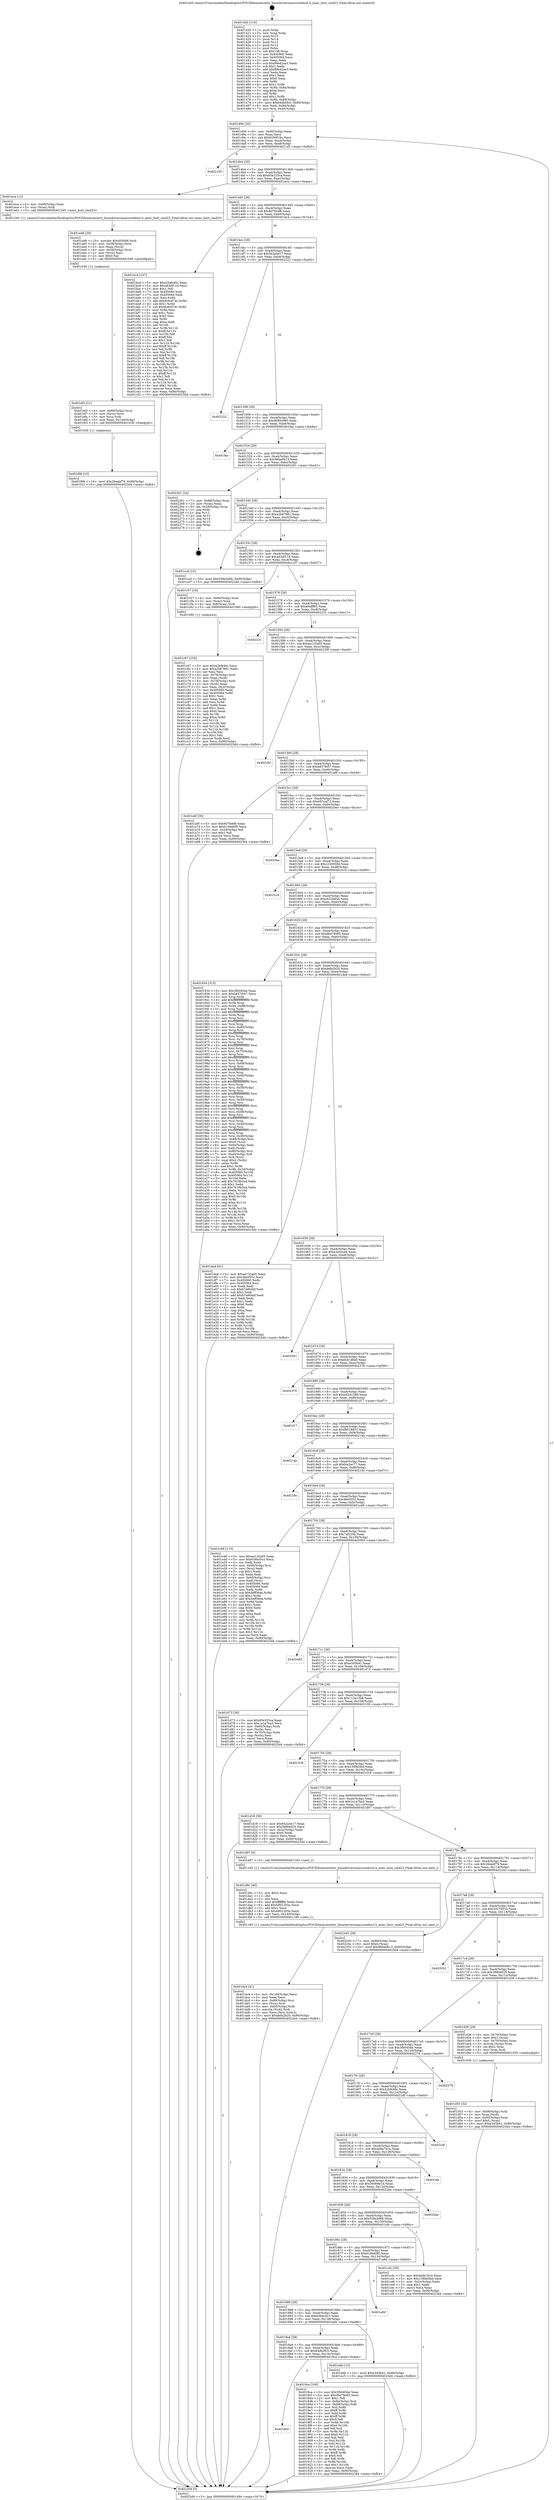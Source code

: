 digraph "0x401420" {
  label = "0x401420 (/mnt/c/Users/mathe/Desktop/tcc/POCII/binaries/extr_linuxdriversmmccorehost.h_mmc_host_cmd23_Final-ollvm.out::main(0))"
  labelloc = "t"
  node[shape=record]

  Entry [label="",width=0.3,height=0.3,shape=circle,fillcolor=black,style=filled]
  "0x401494" [label="{
     0x401494 [32]\l
     | [instrs]\l
     &nbsp;&nbsp;0x401494 \<+6\>: mov -0x90(%rbp),%eax\l
     &nbsp;&nbsp;0x40149a \<+2\>: mov %eax,%ecx\l
     &nbsp;&nbsp;0x40149c \<+6\>: sub $0x8209f19a,%ecx\l
     &nbsp;&nbsp;0x4014a2 \<+6\>: mov %eax,-0xa4(%rbp)\l
     &nbsp;&nbsp;0x4014a8 \<+6\>: mov %ecx,-0xa8(%rbp)\l
     &nbsp;&nbsp;0x4014ae \<+6\>: je 00000000004021d5 \<main+0xdb5\>\l
  }"]
  "0x4021d5" [label="{
     0x4021d5\l
  }", style=dashed]
  "0x4014b4" [label="{
     0x4014b4 [28]\l
     | [instrs]\l
     &nbsp;&nbsp;0x4014b4 \<+5\>: jmp 00000000004014b9 \<main+0x99\>\l
     &nbsp;&nbsp;0x4014b9 \<+6\>: mov -0xa4(%rbp),%eax\l
     &nbsp;&nbsp;0x4014bf \<+5\>: sub $0x85e325ca,%eax\l
     &nbsp;&nbsp;0x4014c4 \<+6\>: mov %eax,-0xac(%rbp)\l
     &nbsp;&nbsp;0x4014ca \<+6\>: je 0000000000401eca \<main+0xaaa\>\l
  }"]
  Exit [label="",width=0.3,height=0.3,shape=circle,fillcolor=black,style=filled,peripheries=2]
  "0x401eca" [label="{
     0x401eca [12]\l
     | [instrs]\l
     &nbsp;&nbsp;0x401eca \<+4\>: mov -0x68(%rbp),%rax\l
     &nbsp;&nbsp;0x401ece \<+3\>: mov (%rax),%rdi\l
     &nbsp;&nbsp;0x401ed1 \<+5\>: call 0000000000401240 \<mmc_host_cmd23\>\l
     | [calls]\l
     &nbsp;&nbsp;0x401240 \{1\} (/mnt/c/Users/mathe/Desktop/tcc/POCII/binaries/extr_linuxdriversmmccorehost.h_mmc_host_cmd23_Final-ollvm.out::mmc_host_cmd23)\l
  }"]
  "0x4014d0" [label="{
     0x4014d0 [28]\l
     | [instrs]\l
     &nbsp;&nbsp;0x4014d0 \<+5\>: jmp 00000000004014d5 \<main+0xb5\>\l
     &nbsp;&nbsp;0x4014d5 \<+6\>: mov -0xa4(%rbp),%eax\l
     &nbsp;&nbsp;0x4014db \<+5\>: sub $0x8d7fe4f8,%eax\l
     &nbsp;&nbsp;0x4014e0 \<+6\>: mov %eax,-0xb0(%rbp)\l
     &nbsp;&nbsp;0x4014e6 \<+6\>: je 0000000000401bc4 \<main+0x7a4\>\l
  }"]
  "0x401f08" [label="{
     0x401f08 [15]\l
     | [instrs]\l
     &nbsp;&nbsp;0x401f08 \<+10\>: movl $0x26eabf79,-0x90(%rbp)\l
     &nbsp;&nbsp;0x401f12 \<+5\>: jmp 00000000004023d4 \<main+0xfb4\>\l
  }"]
  "0x401bc4" [label="{
     0x401bc4 [147]\l
     | [instrs]\l
     &nbsp;&nbsp;0x401bc4 \<+5\>: mov $0x42bfe46c,%eax\l
     &nbsp;&nbsp;0x401bc9 \<+5\>: mov $0xa63df118,%ecx\l
     &nbsp;&nbsp;0x401bce \<+2\>: mov $0x1,%dl\l
     &nbsp;&nbsp;0x401bd0 \<+7\>: mov 0x405060,%esi\l
     &nbsp;&nbsp;0x401bd7 \<+7\>: mov 0x405064,%edi\l
     &nbsp;&nbsp;0x401bde \<+3\>: mov %esi,%r8d\l
     &nbsp;&nbsp;0x401be1 \<+7\>: add $0x9c6c674c,%r8d\l
     &nbsp;&nbsp;0x401be8 \<+4\>: sub $0x1,%r8d\l
     &nbsp;&nbsp;0x401bec \<+7\>: sub $0x9c6c674c,%r8d\l
     &nbsp;&nbsp;0x401bf3 \<+4\>: imul %r8d,%esi\l
     &nbsp;&nbsp;0x401bf7 \<+3\>: and $0x1,%esi\l
     &nbsp;&nbsp;0x401bfa \<+3\>: cmp $0x0,%esi\l
     &nbsp;&nbsp;0x401bfd \<+4\>: sete %r9b\l
     &nbsp;&nbsp;0x401c01 \<+3\>: cmp $0xa,%edi\l
     &nbsp;&nbsp;0x401c04 \<+4\>: setl %r10b\l
     &nbsp;&nbsp;0x401c08 \<+3\>: mov %r9b,%r11b\l
     &nbsp;&nbsp;0x401c0b \<+4\>: xor $0xff,%r11b\l
     &nbsp;&nbsp;0x401c0f \<+3\>: mov %r10b,%bl\l
     &nbsp;&nbsp;0x401c12 \<+3\>: xor $0xff,%bl\l
     &nbsp;&nbsp;0x401c15 \<+3\>: xor $0x1,%dl\l
     &nbsp;&nbsp;0x401c18 \<+3\>: mov %r11b,%r14b\l
     &nbsp;&nbsp;0x401c1b \<+4\>: and $0xff,%r14b\l
     &nbsp;&nbsp;0x401c1f \<+3\>: and %dl,%r9b\l
     &nbsp;&nbsp;0x401c22 \<+3\>: mov %bl,%r15b\l
     &nbsp;&nbsp;0x401c25 \<+4\>: and $0xff,%r15b\l
     &nbsp;&nbsp;0x401c29 \<+3\>: and %dl,%r10b\l
     &nbsp;&nbsp;0x401c2c \<+3\>: or %r9b,%r14b\l
     &nbsp;&nbsp;0x401c2f \<+3\>: or %r10b,%r15b\l
     &nbsp;&nbsp;0x401c32 \<+3\>: xor %r15b,%r14b\l
     &nbsp;&nbsp;0x401c35 \<+3\>: or %bl,%r11b\l
     &nbsp;&nbsp;0x401c38 \<+4\>: xor $0xff,%r11b\l
     &nbsp;&nbsp;0x401c3c \<+3\>: or $0x1,%dl\l
     &nbsp;&nbsp;0x401c3f \<+3\>: and %dl,%r11b\l
     &nbsp;&nbsp;0x401c42 \<+3\>: or %r11b,%r14b\l
     &nbsp;&nbsp;0x401c45 \<+4\>: test $0x1,%r14b\l
     &nbsp;&nbsp;0x401c49 \<+3\>: cmovne %ecx,%eax\l
     &nbsp;&nbsp;0x401c4c \<+6\>: mov %eax,-0x90(%rbp)\l
     &nbsp;&nbsp;0x401c52 \<+5\>: jmp 00000000004023d4 \<main+0xfb4\>\l
  }"]
  "0x4014ec" [label="{
     0x4014ec [28]\l
     | [instrs]\l
     &nbsp;&nbsp;0x4014ec \<+5\>: jmp 00000000004014f1 \<main+0xd1\>\l
     &nbsp;&nbsp;0x4014f1 \<+6\>: mov -0xa4(%rbp),%eax\l
     &nbsp;&nbsp;0x4014f7 \<+5\>: sub $0x942a5e17,%eax\l
     &nbsp;&nbsp;0x4014fc \<+6\>: mov %eax,-0xb4(%rbp)\l
     &nbsp;&nbsp;0x401502 \<+6\>: je 0000000000402222 \<main+0xe02\>\l
  }"]
  "0x401ef3" [label="{
     0x401ef3 [21]\l
     | [instrs]\l
     &nbsp;&nbsp;0x401ef3 \<+4\>: mov -0x68(%rbp),%rcx\l
     &nbsp;&nbsp;0x401ef7 \<+3\>: mov (%rcx),%rcx\l
     &nbsp;&nbsp;0x401efa \<+3\>: mov %rcx,%rdi\l
     &nbsp;&nbsp;0x401efd \<+6\>: mov %eax,-0x144(%rbp)\l
     &nbsp;&nbsp;0x401f03 \<+5\>: call 0000000000401030 \<free@plt\>\l
     | [calls]\l
     &nbsp;&nbsp;0x401030 \{1\} (unknown)\l
  }"]
  "0x402222" [label="{
     0x402222\l
  }", style=dashed]
  "0x401508" [label="{
     0x401508 [28]\l
     | [instrs]\l
     &nbsp;&nbsp;0x401508 \<+5\>: jmp 000000000040150d \<main+0xed\>\l
     &nbsp;&nbsp;0x40150d \<+6\>: mov -0xa4(%rbp),%eax\l
     &nbsp;&nbsp;0x401513 \<+5\>: sub $0x9685c680,%eax\l
     &nbsp;&nbsp;0x401518 \<+6\>: mov %eax,-0xb8(%rbp)\l
     &nbsp;&nbsp;0x40151e \<+6\>: je 0000000000401faa \<main+0xb8a\>\l
  }"]
  "0x401ed6" [label="{
     0x401ed6 [29]\l
     | [instrs]\l
     &nbsp;&nbsp;0x401ed6 \<+10\>: movabs $0x4030d6,%rdi\l
     &nbsp;&nbsp;0x401ee0 \<+4\>: mov -0x58(%rbp),%rcx\l
     &nbsp;&nbsp;0x401ee4 \<+2\>: mov %eax,(%rcx)\l
     &nbsp;&nbsp;0x401ee6 \<+4\>: mov -0x58(%rbp),%rcx\l
     &nbsp;&nbsp;0x401eea \<+2\>: mov (%rcx),%esi\l
     &nbsp;&nbsp;0x401eec \<+2\>: mov $0x0,%al\l
     &nbsp;&nbsp;0x401eee \<+5\>: call 0000000000401040 \<printf@plt\>\l
     | [calls]\l
     &nbsp;&nbsp;0x401040 \{1\} (unknown)\l
  }"]
  "0x401faa" [label="{
     0x401faa\l
  }", style=dashed]
  "0x401524" [label="{
     0x401524 [28]\l
     | [instrs]\l
     &nbsp;&nbsp;0x401524 \<+5\>: jmp 0000000000401529 \<main+0x109\>\l
     &nbsp;&nbsp;0x401529 \<+6\>: mov -0xa4(%rbp),%eax\l
     &nbsp;&nbsp;0x40152f \<+5\>: sub $0x96ba0b13,%eax\l
     &nbsp;&nbsp;0x401534 \<+6\>: mov %eax,-0xbc(%rbp)\l
     &nbsp;&nbsp;0x40153a \<+6\>: je 0000000000402261 \<main+0xe41\>\l
  }"]
  "0x401dc4" [label="{
     0x401dc4 [41]\l
     | [instrs]\l
     &nbsp;&nbsp;0x401dc4 \<+6\>: mov -0x140(%rbp),%ecx\l
     &nbsp;&nbsp;0x401dca \<+3\>: imul %eax,%ecx\l
     &nbsp;&nbsp;0x401dcd \<+4\>: mov -0x68(%rbp),%rsi\l
     &nbsp;&nbsp;0x401dd1 \<+3\>: mov (%rsi),%rsi\l
     &nbsp;&nbsp;0x401dd4 \<+4\>: mov -0x60(%rbp),%rdi\l
     &nbsp;&nbsp;0x401dd8 \<+3\>: movslq (%rdi),%rdi\l
     &nbsp;&nbsp;0x401ddb \<+3\>: mov %ecx,(%rsi,%rdi,4)\l
     &nbsp;&nbsp;0x401dde \<+10\>: movl $0xdefa2b20,-0x90(%rbp)\l
     &nbsp;&nbsp;0x401de8 \<+5\>: jmp 00000000004023d4 \<main+0xfb4\>\l
  }"]
  "0x402261" [label="{
     0x402261 [24]\l
     | [instrs]\l
     &nbsp;&nbsp;0x402261 \<+7\>: mov -0x88(%rbp),%rax\l
     &nbsp;&nbsp;0x402268 \<+2\>: mov (%rax),%eax\l
     &nbsp;&nbsp;0x40226a \<+4\>: lea -0x28(%rbp),%rsp\l
     &nbsp;&nbsp;0x40226e \<+1\>: pop %rbx\l
     &nbsp;&nbsp;0x40226f \<+2\>: pop %r12\l
     &nbsp;&nbsp;0x402271 \<+2\>: pop %r13\l
     &nbsp;&nbsp;0x402273 \<+2\>: pop %r14\l
     &nbsp;&nbsp;0x402275 \<+2\>: pop %r15\l
     &nbsp;&nbsp;0x402277 \<+1\>: pop %rbp\l
     &nbsp;&nbsp;0x402278 \<+1\>: ret\l
  }"]
  "0x401540" [label="{
     0x401540 [28]\l
     | [instrs]\l
     &nbsp;&nbsp;0x401540 \<+5\>: jmp 0000000000401545 \<main+0x125\>\l
     &nbsp;&nbsp;0x401545 \<+6\>: mov -0xa4(%rbp),%eax\l
     &nbsp;&nbsp;0x40154b \<+5\>: sub $0xa2b67661,%eax\l
     &nbsp;&nbsp;0x401550 \<+6\>: mov %eax,-0xc0(%rbp)\l
     &nbsp;&nbsp;0x401556 \<+6\>: je 0000000000401ccd \<main+0x8ad\>\l
  }"]
  "0x401d9c" [label="{
     0x401d9c [40]\l
     | [instrs]\l
     &nbsp;&nbsp;0x401d9c \<+5\>: mov $0x2,%ecx\l
     &nbsp;&nbsp;0x401da1 \<+1\>: cltd\l
     &nbsp;&nbsp;0x401da2 \<+2\>: idiv %ecx\l
     &nbsp;&nbsp;0x401da4 \<+6\>: imul $0xfffffffe,%edx,%ecx\l
     &nbsp;&nbsp;0x401daa \<+6\>: add $0xb901203a,%ecx\l
     &nbsp;&nbsp;0x401db0 \<+3\>: add $0x1,%ecx\l
     &nbsp;&nbsp;0x401db3 \<+6\>: sub $0xb901203a,%ecx\l
     &nbsp;&nbsp;0x401db9 \<+6\>: mov %ecx,-0x140(%rbp)\l
     &nbsp;&nbsp;0x401dbf \<+5\>: call 0000000000401160 \<next_i\>\l
     | [calls]\l
     &nbsp;&nbsp;0x401160 \{1\} (/mnt/c/Users/mathe/Desktop/tcc/POCII/binaries/extr_linuxdriversmmccorehost.h_mmc_host_cmd23_Final-ollvm.out::next_i)\l
  }"]
  "0x401ccd" [label="{
     0x401ccd [15]\l
     | [instrs]\l
     &nbsp;&nbsp;0x401ccd \<+10\>: movl $0x559a3d6b,-0x90(%rbp)\l
     &nbsp;&nbsp;0x401cd7 \<+5\>: jmp 00000000004023d4 \<main+0xfb4\>\l
  }"]
  "0x40155c" [label="{
     0x40155c [28]\l
     | [instrs]\l
     &nbsp;&nbsp;0x40155c \<+5\>: jmp 0000000000401561 \<main+0x141\>\l
     &nbsp;&nbsp;0x401561 \<+6\>: mov -0xa4(%rbp),%eax\l
     &nbsp;&nbsp;0x401567 \<+5\>: sub $0xa63df118,%eax\l
     &nbsp;&nbsp;0x40156c \<+6\>: mov %eax,-0xc4(%rbp)\l
     &nbsp;&nbsp;0x401572 \<+6\>: je 0000000000401c57 \<main+0x837\>\l
  }"]
  "0x401d53" [label="{
     0x401d53 [32]\l
     | [instrs]\l
     &nbsp;&nbsp;0x401d53 \<+4\>: mov -0x68(%rbp),%rdi\l
     &nbsp;&nbsp;0x401d57 \<+3\>: mov %rax,(%rdi)\l
     &nbsp;&nbsp;0x401d5a \<+4\>: mov -0x60(%rbp),%rax\l
     &nbsp;&nbsp;0x401d5e \<+6\>: movl $0x0,(%rax)\l
     &nbsp;&nbsp;0x401d64 \<+10\>: movl $0xe345b41,-0x90(%rbp)\l
     &nbsp;&nbsp;0x401d6e \<+5\>: jmp 00000000004023d4 \<main+0xfb4\>\l
  }"]
  "0x401c57" [label="{
     0x401c57 [16]\l
     | [instrs]\l
     &nbsp;&nbsp;0x401c57 \<+4\>: mov -0x80(%rbp),%rax\l
     &nbsp;&nbsp;0x401c5b \<+3\>: mov (%rax),%rax\l
     &nbsp;&nbsp;0x401c5e \<+4\>: mov 0x8(%rax),%rdi\l
     &nbsp;&nbsp;0x401c62 \<+5\>: call 0000000000401060 \<atoi@plt\>\l
     | [calls]\l
     &nbsp;&nbsp;0x401060 \{1\} (unknown)\l
  }"]
  "0x401578" [label="{
     0x401578 [28]\l
     | [instrs]\l
     &nbsp;&nbsp;0x401578 \<+5\>: jmp 000000000040157d \<main+0x15d\>\l
     &nbsp;&nbsp;0x40157d \<+6\>: mov -0xa4(%rbp),%eax\l
     &nbsp;&nbsp;0x401583 \<+5\>: sub $0xa9aff8f3,%eax\l
     &nbsp;&nbsp;0x401588 \<+6\>: mov %eax,-0xc8(%rbp)\l
     &nbsp;&nbsp;0x40158e \<+6\>: je 0000000000402231 \<main+0xe11\>\l
  }"]
  "0x401c67" [label="{
     0x401c67 [102]\l
     | [instrs]\l
     &nbsp;&nbsp;0x401c67 \<+5\>: mov $0x42bfe46c,%ecx\l
     &nbsp;&nbsp;0x401c6c \<+5\>: mov $0xa2b67661,%edx\l
     &nbsp;&nbsp;0x401c71 \<+2\>: xor %esi,%esi\l
     &nbsp;&nbsp;0x401c73 \<+4\>: mov -0x78(%rbp),%rdi\l
     &nbsp;&nbsp;0x401c77 \<+2\>: mov %eax,(%rdi)\l
     &nbsp;&nbsp;0x401c79 \<+4\>: mov -0x78(%rbp),%rdi\l
     &nbsp;&nbsp;0x401c7d \<+2\>: mov (%rdi),%eax\l
     &nbsp;&nbsp;0x401c7f \<+3\>: mov %eax,-0x2c(%rbp)\l
     &nbsp;&nbsp;0x401c82 \<+7\>: mov 0x405060,%eax\l
     &nbsp;&nbsp;0x401c89 \<+8\>: mov 0x405064,%r8d\l
     &nbsp;&nbsp;0x401c91 \<+3\>: sub $0x1,%esi\l
     &nbsp;&nbsp;0x401c94 \<+3\>: mov %eax,%r9d\l
     &nbsp;&nbsp;0x401c97 \<+3\>: add %esi,%r9d\l
     &nbsp;&nbsp;0x401c9a \<+4\>: imul %r9d,%eax\l
     &nbsp;&nbsp;0x401c9e \<+3\>: and $0x1,%eax\l
     &nbsp;&nbsp;0x401ca1 \<+3\>: cmp $0x0,%eax\l
     &nbsp;&nbsp;0x401ca4 \<+4\>: sete %r10b\l
     &nbsp;&nbsp;0x401ca8 \<+4\>: cmp $0xa,%r8d\l
     &nbsp;&nbsp;0x401cac \<+4\>: setl %r11b\l
     &nbsp;&nbsp;0x401cb0 \<+3\>: mov %r10b,%bl\l
     &nbsp;&nbsp;0x401cb3 \<+3\>: and %r11b,%bl\l
     &nbsp;&nbsp;0x401cb6 \<+3\>: xor %r11b,%r10b\l
     &nbsp;&nbsp;0x401cb9 \<+3\>: or %r10b,%bl\l
     &nbsp;&nbsp;0x401cbc \<+3\>: test $0x1,%bl\l
     &nbsp;&nbsp;0x401cbf \<+3\>: cmovne %edx,%ecx\l
     &nbsp;&nbsp;0x401cc2 \<+6\>: mov %ecx,-0x90(%rbp)\l
     &nbsp;&nbsp;0x401cc8 \<+5\>: jmp 00000000004023d4 \<main+0xfb4\>\l
  }"]
  "0x402231" [label="{
     0x402231\l
  }", style=dashed]
  "0x401594" [label="{
     0x401594 [28]\l
     | [instrs]\l
     &nbsp;&nbsp;0x401594 \<+5\>: jmp 0000000000401599 \<main+0x179\>\l
     &nbsp;&nbsp;0x401599 \<+6\>: mov -0xa4(%rbp),%eax\l
     &nbsp;&nbsp;0x40159f \<+5\>: sub $0xae132a05,%eax\l
     &nbsp;&nbsp;0x4015a4 \<+6\>: mov %eax,-0xcc(%rbp)\l
     &nbsp;&nbsp;0x4015aa \<+6\>: je 000000000040230f \<main+0xeef\>\l
  }"]
  "0x401420" [label="{
     0x401420 [116]\l
     | [instrs]\l
     &nbsp;&nbsp;0x401420 \<+1\>: push %rbp\l
     &nbsp;&nbsp;0x401421 \<+3\>: mov %rsp,%rbp\l
     &nbsp;&nbsp;0x401424 \<+2\>: push %r15\l
     &nbsp;&nbsp;0x401426 \<+2\>: push %r14\l
     &nbsp;&nbsp;0x401428 \<+2\>: push %r13\l
     &nbsp;&nbsp;0x40142a \<+2\>: push %r12\l
     &nbsp;&nbsp;0x40142c \<+1\>: push %rbx\l
     &nbsp;&nbsp;0x40142d \<+7\>: sub $0x138,%rsp\l
     &nbsp;&nbsp;0x401434 \<+7\>: mov 0x405060,%eax\l
     &nbsp;&nbsp;0x40143b \<+7\>: mov 0x405064,%ecx\l
     &nbsp;&nbsp;0x401442 \<+2\>: mov %eax,%edx\l
     &nbsp;&nbsp;0x401444 \<+6\>: sub $0x89e42ae3,%edx\l
     &nbsp;&nbsp;0x40144a \<+3\>: sub $0x1,%edx\l
     &nbsp;&nbsp;0x40144d \<+6\>: add $0x89e42ae3,%edx\l
     &nbsp;&nbsp;0x401453 \<+3\>: imul %edx,%eax\l
     &nbsp;&nbsp;0x401456 \<+3\>: and $0x1,%eax\l
     &nbsp;&nbsp;0x401459 \<+3\>: cmp $0x0,%eax\l
     &nbsp;&nbsp;0x40145c \<+4\>: sete %r8b\l
     &nbsp;&nbsp;0x401460 \<+4\>: and $0x1,%r8b\l
     &nbsp;&nbsp;0x401464 \<+7\>: mov %r8b,-0x8a(%rbp)\l
     &nbsp;&nbsp;0x40146b \<+3\>: cmp $0xa,%ecx\l
     &nbsp;&nbsp;0x40146e \<+4\>: setl %r8b\l
     &nbsp;&nbsp;0x401472 \<+4\>: and $0x1,%r8b\l
     &nbsp;&nbsp;0x401476 \<+7\>: mov %r8b,-0x89(%rbp)\l
     &nbsp;&nbsp;0x40147d \<+10\>: movl $0x64db0fc5,-0x90(%rbp)\l
     &nbsp;&nbsp;0x401487 \<+6\>: mov %edi,-0x94(%rbp)\l
     &nbsp;&nbsp;0x40148d \<+7\>: mov %rsi,-0xa0(%rbp)\l
  }"]
  "0x40230f" [label="{
     0x40230f\l
  }", style=dashed]
  "0x4015b0" [label="{
     0x4015b0 [28]\l
     | [instrs]\l
     &nbsp;&nbsp;0x4015b0 \<+5\>: jmp 00000000004015b5 \<main+0x195\>\l
     &nbsp;&nbsp;0x4015b5 \<+6\>: mov -0xa4(%rbp),%eax\l
     &nbsp;&nbsp;0x4015bb \<+5\>: sub $0xb837fd57,%eax\l
     &nbsp;&nbsp;0x4015c0 \<+6\>: mov %eax,-0xd0(%rbp)\l
     &nbsp;&nbsp;0x4015c6 \<+6\>: je 0000000000401a6f \<main+0x64f\>\l
  }"]
  "0x4023d4" [label="{
     0x4023d4 [5]\l
     | [instrs]\l
     &nbsp;&nbsp;0x4023d4 \<+5\>: jmp 0000000000401494 \<main+0x74\>\l
  }"]
  "0x401a6f" [label="{
     0x401a6f [30]\l
     | [instrs]\l
     &nbsp;&nbsp;0x401a6f \<+5\>: mov $0x8d7fe4f8,%eax\l
     &nbsp;&nbsp;0x401a74 \<+5\>: mov $0x619dd0f0,%ecx\l
     &nbsp;&nbsp;0x401a79 \<+3\>: mov -0x2d(%rbp),%dl\l
     &nbsp;&nbsp;0x401a7c \<+3\>: test $0x1,%dl\l
     &nbsp;&nbsp;0x401a7f \<+3\>: cmovne %ecx,%eax\l
     &nbsp;&nbsp;0x401a82 \<+6\>: mov %eax,-0x90(%rbp)\l
     &nbsp;&nbsp;0x401a88 \<+5\>: jmp 00000000004023d4 \<main+0xfb4\>\l
  }"]
  "0x4015cc" [label="{
     0x4015cc [28]\l
     | [instrs]\l
     &nbsp;&nbsp;0x4015cc \<+5\>: jmp 00000000004015d1 \<main+0x1b1\>\l
     &nbsp;&nbsp;0x4015d1 \<+6\>: mov -0xa4(%rbp),%eax\l
     &nbsp;&nbsp;0x4015d7 \<+5\>: sub $0xb97caf72,%eax\l
     &nbsp;&nbsp;0x4015dc \<+6\>: mov %eax,-0xd4(%rbp)\l
     &nbsp;&nbsp;0x4015e2 \<+6\>: je 00000000004020ee \<main+0xcce\>\l
  }"]
  "0x4018c0" [label="{
     0x4018c0\l
  }", style=dashed]
  "0x4020ee" [label="{
     0x4020ee\l
  }", style=dashed]
  "0x4015e8" [label="{
     0x4015e8 [28]\l
     | [instrs]\l
     &nbsp;&nbsp;0x4015e8 \<+5\>: jmp 00000000004015ed \<main+0x1cd\>\l
     &nbsp;&nbsp;0x4015ed \<+6\>: mov -0xa4(%rbp),%eax\l
     &nbsp;&nbsp;0x4015f3 \<+5\>: sub $0xc230059d,%eax\l
     &nbsp;&nbsp;0x4015f8 \<+6\>: mov %eax,-0xd8(%rbp)\l
     &nbsp;&nbsp;0x4015fe \<+6\>: je 0000000000401b16 \<main+0x6f6\>\l
  }"]
  "0x4018ca" [label="{
     0x4018ca [106]\l
     | [instrs]\l
     &nbsp;&nbsp;0x4018ca \<+5\>: mov $0x3fb045de,%eax\l
     &nbsp;&nbsp;0x4018cf \<+5\>: mov $0xdbd78e85,%ecx\l
     &nbsp;&nbsp;0x4018d4 \<+2\>: mov $0x1,%dl\l
     &nbsp;&nbsp;0x4018d6 \<+7\>: mov -0x8a(%rbp),%sil\l
     &nbsp;&nbsp;0x4018dd \<+7\>: mov -0x89(%rbp),%dil\l
     &nbsp;&nbsp;0x4018e4 \<+3\>: mov %sil,%r8b\l
     &nbsp;&nbsp;0x4018e7 \<+4\>: xor $0xff,%r8b\l
     &nbsp;&nbsp;0x4018eb \<+3\>: mov %dil,%r9b\l
     &nbsp;&nbsp;0x4018ee \<+4\>: xor $0xff,%r9b\l
     &nbsp;&nbsp;0x4018f2 \<+3\>: xor $0x0,%dl\l
     &nbsp;&nbsp;0x4018f5 \<+3\>: mov %r8b,%r10b\l
     &nbsp;&nbsp;0x4018f8 \<+4\>: and $0x0,%r10b\l
     &nbsp;&nbsp;0x4018fc \<+3\>: and %dl,%sil\l
     &nbsp;&nbsp;0x4018ff \<+3\>: mov %r9b,%r11b\l
     &nbsp;&nbsp;0x401902 \<+4\>: and $0x0,%r11b\l
     &nbsp;&nbsp;0x401906 \<+3\>: and %dl,%dil\l
     &nbsp;&nbsp;0x401909 \<+3\>: or %sil,%r10b\l
     &nbsp;&nbsp;0x40190c \<+3\>: or %dil,%r11b\l
     &nbsp;&nbsp;0x40190f \<+3\>: xor %r11b,%r10b\l
     &nbsp;&nbsp;0x401912 \<+3\>: or %r9b,%r8b\l
     &nbsp;&nbsp;0x401915 \<+4\>: xor $0xff,%r8b\l
     &nbsp;&nbsp;0x401919 \<+3\>: or $0x0,%dl\l
     &nbsp;&nbsp;0x40191c \<+3\>: and %dl,%r8b\l
     &nbsp;&nbsp;0x40191f \<+3\>: or %r8b,%r10b\l
     &nbsp;&nbsp;0x401922 \<+4\>: test $0x1,%r10b\l
     &nbsp;&nbsp;0x401926 \<+3\>: cmovne %ecx,%eax\l
     &nbsp;&nbsp;0x401929 \<+6\>: mov %eax,-0x90(%rbp)\l
     &nbsp;&nbsp;0x40192f \<+5\>: jmp 00000000004023d4 \<main+0xfb4\>\l
  }"]
  "0x401b16" [label="{
     0x401b16\l
  }", style=dashed]
  "0x401604" [label="{
     0x401604 [28]\l
     | [instrs]\l
     &nbsp;&nbsp;0x401604 \<+5\>: jmp 0000000000401609 \<main+0x1e9\>\l
     &nbsp;&nbsp;0x401609 \<+6\>: mov -0xa4(%rbp),%eax\l
     &nbsp;&nbsp;0x40160f \<+5\>: sub $0xc622b844,%eax\l
     &nbsp;&nbsp;0x401614 \<+6\>: mov %eax,-0xdc(%rbp)\l
     &nbsp;&nbsp;0x40161a \<+6\>: je 0000000000401bb5 \<main+0x795\>\l
  }"]
  "0x4018a4" [label="{
     0x4018a4 [28]\l
     | [instrs]\l
     &nbsp;&nbsp;0x4018a4 \<+5\>: jmp 00000000004018a9 \<main+0x489\>\l
     &nbsp;&nbsp;0x4018a9 \<+6\>: mov -0xa4(%rbp),%eax\l
     &nbsp;&nbsp;0x4018af \<+5\>: sub $0x64db0fc5,%eax\l
     &nbsp;&nbsp;0x4018b4 \<+6\>: mov %eax,-0x13c(%rbp)\l
     &nbsp;&nbsp;0x4018ba \<+6\>: je 00000000004018ca \<main+0x4aa\>\l
  }"]
  "0x401bb5" [label="{
     0x401bb5\l
  }", style=dashed]
  "0x401620" [label="{
     0x401620 [28]\l
     | [instrs]\l
     &nbsp;&nbsp;0x401620 \<+5\>: jmp 0000000000401625 \<main+0x205\>\l
     &nbsp;&nbsp;0x401625 \<+6\>: mov -0xa4(%rbp),%eax\l
     &nbsp;&nbsp;0x40162b \<+5\>: sub $0xdbd78e85,%eax\l
     &nbsp;&nbsp;0x401630 \<+6\>: mov %eax,-0xe0(%rbp)\l
     &nbsp;&nbsp;0x401636 \<+6\>: je 0000000000401934 \<main+0x514\>\l
  }"]
  "0x401ebb" [label="{
     0x401ebb [15]\l
     | [instrs]\l
     &nbsp;&nbsp;0x401ebb \<+10\>: movl $0xe345b41,-0x90(%rbp)\l
     &nbsp;&nbsp;0x401ec5 \<+5\>: jmp 00000000004023d4 \<main+0xfb4\>\l
  }"]
  "0x401934" [label="{
     0x401934 [315]\l
     | [instrs]\l
     &nbsp;&nbsp;0x401934 \<+5\>: mov $0x3fb045de,%eax\l
     &nbsp;&nbsp;0x401939 \<+5\>: mov $0xb837fd57,%ecx\l
     &nbsp;&nbsp;0x40193e \<+3\>: mov %rsp,%rdx\l
     &nbsp;&nbsp;0x401941 \<+4\>: add $0xfffffffffffffff0,%rdx\l
     &nbsp;&nbsp;0x401945 \<+3\>: mov %rdx,%rsp\l
     &nbsp;&nbsp;0x401948 \<+7\>: mov %rdx,-0x88(%rbp)\l
     &nbsp;&nbsp;0x40194f \<+3\>: mov %rsp,%rdx\l
     &nbsp;&nbsp;0x401952 \<+4\>: add $0xfffffffffffffff0,%rdx\l
     &nbsp;&nbsp;0x401956 \<+3\>: mov %rdx,%rsp\l
     &nbsp;&nbsp;0x401959 \<+3\>: mov %rsp,%rsi\l
     &nbsp;&nbsp;0x40195c \<+4\>: add $0xfffffffffffffff0,%rsi\l
     &nbsp;&nbsp;0x401960 \<+3\>: mov %rsi,%rsp\l
     &nbsp;&nbsp;0x401963 \<+4\>: mov %rsi,-0x80(%rbp)\l
     &nbsp;&nbsp;0x401967 \<+3\>: mov %rsp,%rsi\l
     &nbsp;&nbsp;0x40196a \<+4\>: add $0xfffffffffffffff0,%rsi\l
     &nbsp;&nbsp;0x40196e \<+3\>: mov %rsi,%rsp\l
     &nbsp;&nbsp;0x401971 \<+4\>: mov %rsi,-0x78(%rbp)\l
     &nbsp;&nbsp;0x401975 \<+3\>: mov %rsp,%rsi\l
     &nbsp;&nbsp;0x401978 \<+4\>: add $0xfffffffffffffff0,%rsi\l
     &nbsp;&nbsp;0x40197c \<+3\>: mov %rsi,%rsp\l
     &nbsp;&nbsp;0x40197f \<+4\>: mov %rsi,-0x70(%rbp)\l
     &nbsp;&nbsp;0x401983 \<+3\>: mov %rsp,%rsi\l
     &nbsp;&nbsp;0x401986 \<+4\>: add $0xfffffffffffffff0,%rsi\l
     &nbsp;&nbsp;0x40198a \<+3\>: mov %rsi,%rsp\l
     &nbsp;&nbsp;0x40198d \<+4\>: mov %rsi,-0x68(%rbp)\l
     &nbsp;&nbsp;0x401991 \<+3\>: mov %rsp,%rsi\l
     &nbsp;&nbsp;0x401994 \<+4\>: add $0xfffffffffffffff0,%rsi\l
     &nbsp;&nbsp;0x401998 \<+3\>: mov %rsi,%rsp\l
     &nbsp;&nbsp;0x40199b \<+4\>: mov %rsi,-0x60(%rbp)\l
     &nbsp;&nbsp;0x40199f \<+3\>: mov %rsp,%rsi\l
     &nbsp;&nbsp;0x4019a2 \<+4\>: add $0xfffffffffffffff0,%rsi\l
     &nbsp;&nbsp;0x4019a6 \<+3\>: mov %rsi,%rsp\l
     &nbsp;&nbsp;0x4019a9 \<+4\>: mov %rsi,-0x58(%rbp)\l
     &nbsp;&nbsp;0x4019ad \<+3\>: mov %rsp,%rsi\l
     &nbsp;&nbsp;0x4019b0 \<+4\>: add $0xfffffffffffffff0,%rsi\l
     &nbsp;&nbsp;0x4019b4 \<+3\>: mov %rsi,%rsp\l
     &nbsp;&nbsp;0x4019b7 \<+4\>: mov %rsi,-0x50(%rbp)\l
     &nbsp;&nbsp;0x4019bb \<+3\>: mov %rsp,%rsi\l
     &nbsp;&nbsp;0x4019be \<+4\>: add $0xfffffffffffffff0,%rsi\l
     &nbsp;&nbsp;0x4019c2 \<+3\>: mov %rsi,%rsp\l
     &nbsp;&nbsp;0x4019c5 \<+4\>: mov %rsi,-0x48(%rbp)\l
     &nbsp;&nbsp;0x4019c9 \<+3\>: mov %rsp,%rsi\l
     &nbsp;&nbsp;0x4019cc \<+4\>: add $0xfffffffffffffff0,%rsi\l
     &nbsp;&nbsp;0x4019d0 \<+3\>: mov %rsi,%rsp\l
     &nbsp;&nbsp;0x4019d3 \<+4\>: mov %rsi,-0x40(%rbp)\l
     &nbsp;&nbsp;0x4019d7 \<+3\>: mov %rsp,%rsi\l
     &nbsp;&nbsp;0x4019da \<+4\>: add $0xfffffffffffffff0,%rsi\l
     &nbsp;&nbsp;0x4019de \<+3\>: mov %rsi,%rsp\l
     &nbsp;&nbsp;0x4019e1 \<+4\>: mov %rsi,-0x38(%rbp)\l
     &nbsp;&nbsp;0x4019e5 \<+7\>: mov -0x88(%rbp),%rsi\l
     &nbsp;&nbsp;0x4019ec \<+6\>: movl $0x0,(%rsi)\l
     &nbsp;&nbsp;0x4019f2 \<+6\>: mov -0x94(%rbp),%edi\l
     &nbsp;&nbsp;0x4019f8 \<+2\>: mov %edi,(%rdx)\l
     &nbsp;&nbsp;0x4019fa \<+4\>: mov -0x80(%rbp),%rsi\l
     &nbsp;&nbsp;0x4019fe \<+7\>: mov -0xa0(%rbp),%r8\l
     &nbsp;&nbsp;0x401a05 \<+3\>: mov %r8,(%rsi)\l
     &nbsp;&nbsp;0x401a08 \<+3\>: cmpl $0x2,(%rdx)\l
     &nbsp;&nbsp;0x401a0b \<+4\>: setne %r9b\l
     &nbsp;&nbsp;0x401a0f \<+4\>: and $0x1,%r9b\l
     &nbsp;&nbsp;0x401a13 \<+4\>: mov %r9b,-0x2d(%rbp)\l
     &nbsp;&nbsp;0x401a17 \<+8\>: mov 0x405060,%r10d\l
     &nbsp;&nbsp;0x401a1f \<+8\>: mov 0x405064,%r11d\l
     &nbsp;&nbsp;0x401a27 \<+3\>: mov %r10d,%ebx\l
     &nbsp;&nbsp;0x401a2a \<+6\>: add $0x7618b2ed,%ebx\l
     &nbsp;&nbsp;0x401a30 \<+3\>: sub $0x1,%ebx\l
     &nbsp;&nbsp;0x401a33 \<+6\>: sub $0x7618b2ed,%ebx\l
     &nbsp;&nbsp;0x401a39 \<+4\>: imul %ebx,%r10d\l
     &nbsp;&nbsp;0x401a3d \<+4\>: and $0x1,%r10d\l
     &nbsp;&nbsp;0x401a41 \<+4\>: cmp $0x0,%r10d\l
     &nbsp;&nbsp;0x401a45 \<+4\>: sete %r9b\l
     &nbsp;&nbsp;0x401a49 \<+4\>: cmp $0xa,%r11d\l
     &nbsp;&nbsp;0x401a4d \<+4\>: setl %r14b\l
     &nbsp;&nbsp;0x401a51 \<+3\>: mov %r9b,%r15b\l
     &nbsp;&nbsp;0x401a54 \<+3\>: and %r14b,%r15b\l
     &nbsp;&nbsp;0x401a57 \<+3\>: xor %r14b,%r9b\l
     &nbsp;&nbsp;0x401a5a \<+3\>: or %r9b,%r15b\l
     &nbsp;&nbsp;0x401a5d \<+4\>: test $0x1,%r15b\l
     &nbsp;&nbsp;0x401a61 \<+3\>: cmovne %ecx,%eax\l
     &nbsp;&nbsp;0x401a64 \<+6\>: mov %eax,-0x90(%rbp)\l
     &nbsp;&nbsp;0x401a6a \<+5\>: jmp 00000000004023d4 \<main+0xfb4\>\l
  }"]
  "0x40163c" [label="{
     0x40163c [28]\l
     | [instrs]\l
     &nbsp;&nbsp;0x40163c \<+5\>: jmp 0000000000401641 \<main+0x221\>\l
     &nbsp;&nbsp;0x401641 \<+6\>: mov -0xa4(%rbp),%eax\l
     &nbsp;&nbsp;0x401647 \<+5\>: sub $0xdefa2b20,%eax\l
     &nbsp;&nbsp;0x40164c \<+6\>: mov %eax,-0xe4(%rbp)\l
     &nbsp;&nbsp;0x401652 \<+6\>: je 0000000000401ded \<main+0x9cd\>\l
  }"]
  "0x401888" [label="{
     0x401888 [28]\l
     | [instrs]\l
     &nbsp;&nbsp;0x401888 \<+5\>: jmp 000000000040188d \<main+0x46d\>\l
     &nbsp;&nbsp;0x40188d \<+6\>: mov -0xa4(%rbp),%eax\l
     &nbsp;&nbsp;0x401893 \<+5\>: sub $0x636bc0c1,%eax\l
     &nbsp;&nbsp;0x401898 \<+6\>: mov %eax,-0x138(%rbp)\l
     &nbsp;&nbsp;0x40189e \<+6\>: je 0000000000401ebb \<main+0xa9b\>\l
  }"]
  "0x401ded" [label="{
     0x401ded [91]\l
     | [instrs]\l
     &nbsp;&nbsp;0x401ded \<+5\>: mov $0xae132a05,%eax\l
     &nbsp;&nbsp;0x401df2 \<+5\>: mov $0x48e0552,%ecx\l
     &nbsp;&nbsp;0x401df7 \<+7\>: mov 0x405060,%edx\l
     &nbsp;&nbsp;0x401dfe \<+7\>: mov 0x405064,%esi\l
     &nbsp;&nbsp;0x401e05 \<+2\>: mov %edx,%edi\l
     &nbsp;&nbsp;0x401e07 \<+6\>: sub $0xb7a864bf,%edi\l
     &nbsp;&nbsp;0x401e0d \<+3\>: sub $0x1,%edi\l
     &nbsp;&nbsp;0x401e10 \<+6\>: add $0xb7a864bf,%edi\l
     &nbsp;&nbsp;0x401e16 \<+3\>: imul %edi,%edx\l
     &nbsp;&nbsp;0x401e19 \<+3\>: and $0x1,%edx\l
     &nbsp;&nbsp;0x401e1c \<+3\>: cmp $0x0,%edx\l
     &nbsp;&nbsp;0x401e1f \<+4\>: sete %r8b\l
     &nbsp;&nbsp;0x401e23 \<+3\>: cmp $0xa,%esi\l
     &nbsp;&nbsp;0x401e26 \<+4\>: setl %r9b\l
     &nbsp;&nbsp;0x401e2a \<+3\>: mov %r8b,%r10b\l
     &nbsp;&nbsp;0x401e2d \<+3\>: and %r9b,%r10b\l
     &nbsp;&nbsp;0x401e30 \<+3\>: xor %r9b,%r8b\l
     &nbsp;&nbsp;0x401e33 \<+3\>: or %r8b,%r10b\l
     &nbsp;&nbsp;0x401e36 \<+4\>: test $0x1,%r10b\l
     &nbsp;&nbsp;0x401e3a \<+3\>: cmovne %ecx,%eax\l
     &nbsp;&nbsp;0x401e3d \<+6\>: mov %eax,-0x90(%rbp)\l
     &nbsp;&nbsp;0x401e43 \<+5\>: jmp 00000000004023d4 \<main+0xfb4\>\l
  }"]
  "0x401658" [label="{
     0x401658 [28]\l
     | [instrs]\l
     &nbsp;&nbsp;0x401658 \<+5\>: jmp 000000000040165d \<main+0x23d\>\l
     &nbsp;&nbsp;0x40165d \<+6\>: mov -0xa4(%rbp),%eax\l
     &nbsp;&nbsp;0x401663 \<+5\>: sub $0xe3a53ceb,%eax\l
     &nbsp;&nbsp;0x401668 \<+6\>: mov %eax,-0xe8(%rbp)\l
     &nbsp;&nbsp;0x40166e \<+6\>: je 0000000000402041 \<main+0xc21\>\l
  }"]
  "0x401a8d" [label="{
     0x401a8d\l
  }", style=dashed]
  "0x402041" [label="{
     0x402041\l
  }", style=dashed]
  "0x401674" [label="{
     0x401674 [28]\l
     | [instrs]\l
     &nbsp;&nbsp;0x401674 \<+5\>: jmp 0000000000401679 \<main+0x259\>\l
     &nbsp;&nbsp;0x401679 \<+6\>: mov -0xa4(%rbp),%eax\l
     &nbsp;&nbsp;0x40167f \<+5\>: sub $0xe441d8a0,%eax\l
     &nbsp;&nbsp;0x401684 \<+6\>: mov %eax,-0xec(%rbp)\l
     &nbsp;&nbsp;0x40168a \<+6\>: je 0000000000402376 \<main+0xf56\>\l
  }"]
  "0x40186c" [label="{
     0x40186c [28]\l
     | [instrs]\l
     &nbsp;&nbsp;0x40186c \<+5\>: jmp 0000000000401871 \<main+0x451\>\l
     &nbsp;&nbsp;0x401871 \<+6\>: mov -0xa4(%rbp),%eax\l
     &nbsp;&nbsp;0x401877 \<+5\>: sub $0x619dd0f0,%eax\l
     &nbsp;&nbsp;0x40187c \<+6\>: mov %eax,-0x134(%rbp)\l
     &nbsp;&nbsp;0x401882 \<+6\>: je 0000000000401a8d \<main+0x66d\>\l
  }"]
  "0x402376" [label="{
     0x402376\l
  }", style=dashed]
  "0x401690" [label="{
     0x401690 [28]\l
     | [instrs]\l
     &nbsp;&nbsp;0x401690 \<+5\>: jmp 0000000000401695 \<main+0x275\>\l
     &nbsp;&nbsp;0x401695 \<+6\>: mov -0xa4(%rbp),%eax\l
     &nbsp;&nbsp;0x40169b \<+5\>: sub $0xe4541368,%eax\l
     &nbsp;&nbsp;0x4016a0 \<+6\>: mov %eax,-0xf0(%rbp)\l
     &nbsp;&nbsp;0x4016a6 \<+6\>: je 0000000000401f17 \<main+0xaf7\>\l
  }"]
  "0x401cdc" [label="{
     0x401cdc [30]\l
     | [instrs]\l
     &nbsp;&nbsp;0x401cdc \<+5\>: mov $0x4e8a7b1e,%eax\l
     &nbsp;&nbsp;0x401ce1 \<+5\>: mov $0x1589d3bd,%ecx\l
     &nbsp;&nbsp;0x401ce6 \<+3\>: mov -0x2c(%rbp),%edx\l
     &nbsp;&nbsp;0x401ce9 \<+3\>: cmp $0x1,%edx\l
     &nbsp;&nbsp;0x401cec \<+3\>: cmovl %ecx,%eax\l
     &nbsp;&nbsp;0x401cef \<+6\>: mov %eax,-0x90(%rbp)\l
     &nbsp;&nbsp;0x401cf5 \<+5\>: jmp 00000000004023d4 \<main+0xfb4\>\l
  }"]
  "0x401f17" [label="{
     0x401f17\l
  }", style=dashed]
  "0x4016ac" [label="{
     0x4016ac [28]\l
     | [instrs]\l
     &nbsp;&nbsp;0x4016ac \<+5\>: jmp 00000000004016b1 \<main+0x291\>\l
     &nbsp;&nbsp;0x4016b1 \<+6\>: mov -0xa4(%rbp),%eax\l
     &nbsp;&nbsp;0x4016b7 \<+5\>: sub $0xf9018831,%eax\l
     &nbsp;&nbsp;0x4016bc \<+6\>: mov %eax,-0xf4(%rbp)\l
     &nbsp;&nbsp;0x4016c2 \<+6\>: je 00000000004021ab \<main+0xd8b\>\l
  }"]
  "0x401850" [label="{
     0x401850 [28]\l
     | [instrs]\l
     &nbsp;&nbsp;0x401850 \<+5\>: jmp 0000000000401855 \<main+0x435\>\l
     &nbsp;&nbsp;0x401855 \<+6\>: mov -0xa4(%rbp),%eax\l
     &nbsp;&nbsp;0x40185b \<+5\>: sub $0x559a3d6b,%eax\l
     &nbsp;&nbsp;0x401860 \<+6\>: mov %eax,-0x130(%rbp)\l
     &nbsp;&nbsp;0x401866 \<+6\>: je 0000000000401cdc \<main+0x8bc\>\l
  }"]
  "0x4021ab" [label="{
     0x4021ab\l
  }", style=dashed]
  "0x4016c8" [label="{
     0x4016c8 [28]\l
     | [instrs]\l
     &nbsp;&nbsp;0x4016c8 \<+5\>: jmp 00000000004016cd \<main+0x2ad\>\l
     &nbsp;&nbsp;0x4016cd \<+6\>: mov -0xa4(%rbp),%eax\l
     &nbsp;&nbsp;0x4016d3 \<+5\>: sub $0xfca2ac77,%eax\l
     &nbsp;&nbsp;0x4016d8 \<+6\>: mov %eax,-0xf8(%rbp)\l
     &nbsp;&nbsp;0x4016de \<+6\>: je 000000000040219c \<main+0xd7c\>\l
  }"]
  "0x4022be" [label="{
     0x4022be\l
  }", style=dashed]
  "0x40219c" [label="{
     0x40219c\l
  }", style=dashed]
  "0x4016e4" [label="{
     0x4016e4 [28]\l
     | [instrs]\l
     &nbsp;&nbsp;0x4016e4 \<+5\>: jmp 00000000004016e9 \<main+0x2c9\>\l
     &nbsp;&nbsp;0x4016e9 \<+6\>: mov -0xa4(%rbp),%eax\l
     &nbsp;&nbsp;0x4016ef \<+5\>: sub $0x48e0552,%eax\l
     &nbsp;&nbsp;0x4016f4 \<+6\>: mov %eax,-0xfc(%rbp)\l
     &nbsp;&nbsp;0x4016fa \<+6\>: je 0000000000401e48 \<main+0xa28\>\l
  }"]
  "0x401834" [label="{
     0x401834 [28]\l
     | [instrs]\l
     &nbsp;&nbsp;0x401834 \<+5\>: jmp 0000000000401839 \<main+0x419\>\l
     &nbsp;&nbsp;0x401839 \<+6\>: mov -0xa4(%rbp),%eax\l
     &nbsp;&nbsp;0x40183f \<+5\>: sub $0x50d69e1d,%eax\l
     &nbsp;&nbsp;0x401844 \<+6\>: mov %eax,-0x12c(%rbp)\l
     &nbsp;&nbsp;0x40184a \<+6\>: je 00000000004022be \<main+0xe9e\>\l
  }"]
  "0x401e48" [label="{
     0x401e48 [115]\l
     | [instrs]\l
     &nbsp;&nbsp;0x401e48 \<+5\>: mov $0xae132a05,%eax\l
     &nbsp;&nbsp;0x401e4d \<+5\>: mov $0x636bc0c1,%ecx\l
     &nbsp;&nbsp;0x401e52 \<+2\>: xor %edx,%edx\l
     &nbsp;&nbsp;0x401e54 \<+4\>: mov -0x60(%rbp),%rsi\l
     &nbsp;&nbsp;0x401e58 \<+2\>: mov (%rsi),%edi\l
     &nbsp;&nbsp;0x401e5a \<+3\>: sub $0x1,%edx\l
     &nbsp;&nbsp;0x401e5d \<+2\>: sub %edx,%edi\l
     &nbsp;&nbsp;0x401e5f \<+4\>: mov -0x60(%rbp),%rsi\l
     &nbsp;&nbsp;0x401e63 \<+2\>: mov %edi,(%rsi)\l
     &nbsp;&nbsp;0x401e65 \<+7\>: mov 0x405060,%edx\l
     &nbsp;&nbsp;0x401e6c \<+7\>: mov 0x405064,%edi\l
     &nbsp;&nbsp;0x401e73 \<+3\>: mov %edx,%r8d\l
     &nbsp;&nbsp;0x401e76 \<+7\>: sub $0xd4ff36ea,%r8d\l
     &nbsp;&nbsp;0x401e7d \<+4\>: sub $0x1,%r8d\l
     &nbsp;&nbsp;0x401e81 \<+7\>: add $0xd4ff36ea,%r8d\l
     &nbsp;&nbsp;0x401e88 \<+4\>: imul %r8d,%edx\l
     &nbsp;&nbsp;0x401e8c \<+3\>: and $0x1,%edx\l
     &nbsp;&nbsp;0x401e8f \<+3\>: cmp $0x0,%edx\l
     &nbsp;&nbsp;0x401e92 \<+4\>: sete %r9b\l
     &nbsp;&nbsp;0x401e96 \<+3\>: cmp $0xa,%edi\l
     &nbsp;&nbsp;0x401e99 \<+4\>: setl %r10b\l
     &nbsp;&nbsp;0x401e9d \<+3\>: mov %r9b,%r11b\l
     &nbsp;&nbsp;0x401ea0 \<+3\>: and %r10b,%r11b\l
     &nbsp;&nbsp;0x401ea3 \<+3\>: xor %r10b,%r9b\l
     &nbsp;&nbsp;0x401ea6 \<+3\>: or %r9b,%r11b\l
     &nbsp;&nbsp;0x401ea9 \<+4\>: test $0x1,%r11b\l
     &nbsp;&nbsp;0x401ead \<+3\>: cmovne %ecx,%eax\l
     &nbsp;&nbsp;0x401eb0 \<+6\>: mov %eax,-0x90(%rbp)\l
     &nbsp;&nbsp;0x401eb6 \<+5\>: jmp 00000000004023d4 \<main+0xfb4\>\l
  }"]
  "0x401700" [label="{
     0x401700 [28]\l
     | [instrs]\l
     &nbsp;&nbsp;0x401700 \<+5\>: jmp 0000000000401705 \<main+0x2e5\>\l
     &nbsp;&nbsp;0x401705 \<+6\>: mov -0xa4(%rbp),%eax\l
     &nbsp;&nbsp;0x40170b \<+5\>: sub $0x7af225b,%eax\l
     &nbsp;&nbsp;0x401710 \<+6\>: mov %eax,-0x100(%rbp)\l
     &nbsp;&nbsp;0x401716 \<+6\>: je 0000000000402065 \<main+0xc45\>\l
  }"]
  "0x401cfa" [label="{
     0x401cfa\l
  }", style=dashed]
  "0x402065" [label="{
     0x402065\l
  }", style=dashed]
  "0x40171c" [label="{
     0x40171c [28]\l
     | [instrs]\l
     &nbsp;&nbsp;0x40171c \<+5\>: jmp 0000000000401721 \<main+0x301\>\l
     &nbsp;&nbsp;0x401721 \<+6\>: mov -0xa4(%rbp),%eax\l
     &nbsp;&nbsp;0x401727 \<+5\>: sub $0xe345b41,%eax\l
     &nbsp;&nbsp;0x40172c \<+6\>: mov %eax,-0x104(%rbp)\l
     &nbsp;&nbsp;0x401732 \<+6\>: je 0000000000401d73 \<main+0x953\>\l
  }"]
  "0x401818" [label="{
     0x401818 [28]\l
     | [instrs]\l
     &nbsp;&nbsp;0x401818 \<+5\>: jmp 000000000040181d \<main+0x3fd\>\l
     &nbsp;&nbsp;0x40181d \<+6\>: mov -0xa4(%rbp),%eax\l
     &nbsp;&nbsp;0x401823 \<+5\>: sub $0x4e8a7b1e,%eax\l
     &nbsp;&nbsp;0x401828 \<+6\>: mov %eax,-0x128(%rbp)\l
     &nbsp;&nbsp;0x40182e \<+6\>: je 0000000000401cfa \<main+0x8da\>\l
  }"]
  "0x401d73" [label="{
     0x401d73 [36]\l
     | [instrs]\l
     &nbsp;&nbsp;0x401d73 \<+5\>: mov $0x85e325ca,%eax\l
     &nbsp;&nbsp;0x401d78 \<+5\>: mov $0x1e1a7ba3,%ecx\l
     &nbsp;&nbsp;0x401d7d \<+4\>: mov -0x60(%rbp),%rdx\l
     &nbsp;&nbsp;0x401d81 \<+2\>: mov (%rdx),%esi\l
     &nbsp;&nbsp;0x401d83 \<+4\>: mov -0x70(%rbp),%rdx\l
     &nbsp;&nbsp;0x401d87 \<+2\>: cmp (%rdx),%esi\l
     &nbsp;&nbsp;0x401d89 \<+3\>: cmovl %ecx,%eax\l
     &nbsp;&nbsp;0x401d8c \<+6\>: mov %eax,-0x90(%rbp)\l
     &nbsp;&nbsp;0x401d92 \<+5\>: jmp 00000000004023d4 \<main+0xfb4\>\l
  }"]
  "0x401738" [label="{
     0x401738 [28]\l
     | [instrs]\l
     &nbsp;&nbsp;0x401738 \<+5\>: jmp 000000000040173d \<main+0x31d\>\l
     &nbsp;&nbsp;0x40173d \<+6\>: mov -0xa4(%rbp),%eax\l
     &nbsp;&nbsp;0x401743 \<+5\>: sub $0x113a13b8,%eax\l
     &nbsp;&nbsp;0x401748 \<+6\>: mov %eax,-0x108(%rbp)\l
     &nbsp;&nbsp;0x40174e \<+6\>: je 0000000000402339 \<main+0xf19\>\l
  }"]
  "0x4022df" [label="{
     0x4022df\l
  }", style=dashed]
  "0x402339" [label="{
     0x402339\l
  }", style=dashed]
  "0x401754" [label="{
     0x401754 [28]\l
     | [instrs]\l
     &nbsp;&nbsp;0x401754 \<+5\>: jmp 0000000000401759 \<main+0x339\>\l
     &nbsp;&nbsp;0x401759 \<+6\>: mov -0xa4(%rbp),%eax\l
     &nbsp;&nbsp;0x40175f \<+5\>: sub $0x1589d3bd,%eax\l
     &nbsp;&nbsp;0x401764 \<+6\>: mov %eax,-0x10c(%rbp)\l
     &nbsp;&nbsp;0x40176a \<+6\>: je 0000000000401d18 \<main+0x8f8\>\l
  }"]
  "0x4017fc" [label="{
     0x4017fc [28]\l
     | [instrs]\l
     &nbsp;&nbsp;0x4017fc \<+5\>: jmp 0000000000401801 \<main+0x3e1\>\l
     &nbsp;&nbsp;0x401801 \<+6\>: mov -0xa4(%rbp),%eax\l
     &nbsp;&nbsp;0x401807 \<+5\>: sub $0x42bfe46c,%eax\l
     &nbsp;&nbsp;0x40180c \<+6\>: mov %eax,-0x124(%rbp)\l
     &nbsp;&nbsp;0x401812 \<+6\>: je 00000000004022df \<main+0xebf\>\l
  }"]
  "0x401d18" [label="{
     0x401d18 [30]\l
     | [instrs]\l
     &nbsp;&nbsp;0x401d18 \<+5\>: mov $0x942a5e17,%eax\l
     &nbsp;&nbsp;0x401d1d \<+5\>: mov $0x3880e025,%ecx\l
     &nbsp;&nbsp;0x401d22 \<+3\>: mov -0x2c(%rbp),%edx\l
     &nbsp;&nbsp;0x401d25 \<+3\>: cmp $0x0,%edx\l
     &nbsp;&nbsp;0x401d28 \<+3\>: cmove %ecx,%eax\l
     &nbsp;&nbsp;0x401d2b \<+6\>: mov %eax,-0x90(%rbp)\l
     &nbsp;&nbsp;0x401d31 \<+5\>: jmp 00000000004023d4 \<main+0xfb4\>\l
  }"]
  "0x401770" [label="{
     0x401770 [28]\l
     | [instrs]\l
     &nbsp;&nbsp;0x401770 \<+5\>: jmp 0000000000401775 \<main+0x355\>\l
     &nbsp;&nbsp;0x401775 \<+6\>: mov -0xa4(%rbp),%eax\l
     &nbsp;&nbsp;0x40177b \<+5\>: sub $0x1e1a7ba3,%eax\l
     &nbsp;&nbsp;0x401780 \<+6\>: mov %eax,-0x110(%rbp)\l
     &nbsp;&nbsp;0x401786 \<+6\>: je 0000000000401d97 \<main+0x977\>\l
  }"]
  "0x402279" [label="{
     0x402279\l
  }", style=dashed]
  "0x401d97" [label="{
     0x401d97 [5]\l
     | [instrs]\l
     &nbsp;&nbsp;0x401d97 \<+5\>: call 0000000000401160 \<next_i\>\l
     | [calls]\l
     &nbsp;&nbsp;0x401160 \{1\} (/mnt/c/Users/mathe/Desktop/tcc/POCII/binaries/extr_linuxdriversmmccorehost.h_mmc_host_cmd23_Final-ollvm.out::next_i)\l
  }"]
  "0x40178c" [label="{
     0x40178c [28]\l
     | [instrs]\l
     &nbsp;&nbsp;0x40178c \<+5\>: jmp 0000000000401791 \<main+0x371\>\l
     &nbsp;&nbsp;0x401791 \<+6\>: mov -0xa4(%rbp),%eax\l
     &nbsp;&nbsp;0x401797 \<+5\>: sub $0x26eabf79,%eax\l
     &nbsp;&nbsp;0x40179c \<+6\>: mov %eax,-0x114(%rbp)\l
     &nbsp;&nbsp;0x4017a2 \<+6\>: je 0000000000402245 \<main+0xe25\>\l
  }"]
  "0x4017e0" [label="{
     0x4017e0 [28]\l
     | [instrs]\l
     &nbsp;&nbsp;0x4017e0 \<+5\>: jmp 00000000004017e5 \<main+0x3c5\>\l
     &nbsp;&nbsp;0x4017e5 \<+6\>: mov -0xa4(%rbp),%eax\l
     &nbsp;&nbsp;0x4017eb \<+5\>: sub $0x3fb045de,%eax\l
     &nbsp;&nbsp;0x4017f0 \<+6\>: mov %eax,-0x120(%rbp)\l
     &nbsp;&nbsp;0x4017f6 \<+6\>: je 0000000000402279 \<main+0xe59\>\l
  }"]
  "0x402245" [label="{
     0x402245 [28]\l
     | [instrs]\l
     &nbsp;&nbsp;0x402245 \<+7\>: mov -0x88(%rbp),%rax\l
     &nbsp;&nbsp;0x40224c \<+6\>: movl $0x0,(%rax)\l
     &nbsp;&nbsp;0x402252 \<+10\>: movl $0x96ba0b13,-0x90(%rbp)\l
     &nbsp;&nbsp;0x40225c \<+5\>: jmp 00000000004023d4 \<main+0xfb4\>\l
  }"]
  "0x4017a8" [label="{
     0x4017a8 [28]\l
     | [instrs]\l
     &nbsp;&nbsp;0x4017a8 \<+5\>: jmp 00000000004017ad \<main+0x38d\>\l
     &nbsp;&nbsp;0x4017ad \<+6\>: mov -0xa4(%rbp),%eax\l
     &nbsp;&nbsp;0x4017b3 \<+5\>: sub $0x3327801b,%eax\l
     &nbsp;&nbsp;0x4017b8 \<+6\>: mov %eax,-0x118(%rbp)\l
     &nbsp;&nbsp;0x4017be \<+6\>: je 0000000000402032 \<main+0xc12\>\l
  }"]
  "0x401d36" [label="{
     0x401d36 [29]\l
     | [instrs]\l
     &nbsp;&nbsp;0x401d36 \<+4\>: mov -0x70(%rbp),%rax\l
     &nbsp;&nbsp;0x401d3a \<+6\>: movl $0x1,(%rax)\l
     &nbsp;&nbsp;0x401d40 \<+4\>: mov -0x70(%rbp),%rax\l
     &nbsp;&nbsp;0x401d44 \<+3\>: movslq (%rax),%rax\l
     &nbsp;&nbsp;0x401d47 \<+4\>: shl $0x2,%rax\l
     &nbsp;&nbsp;0x401d4b \<+3\>: mov %rax,%rdi\l
     &nbsp;&nbsp;0x401d4e \<+5\>: call 0000000000401050 \<malloc@plt\>\l
     | [calls]\l
     &nbsp;&nbsp;0x401050 \{1\} (unknown)\l
  }"]
  "0x402032" [label="{
     0x402032\l
  }", style=dashed]
  "0x4017c4" [label="{
     0x4017c4 [28]\l
     | [instrs]\l
     &nbsp;&nbsp;0x4017c4 \<+5\>: jmp 00000000004017c9 \<main+0x3a9\>\l
     &nbsp;&nbsp;0x4017c9 \<+6\>: mov -0xa4(%rbp),%eax\l
     &nbsp;&nbsp;0x4017cf \<+5\>: sub $0x3880e025,%eax\l
     &nbsp;&nbsp;0x4017d4 \<+6\>: mov %eax,-0x11c(%rbp)\l
     &nbsp;&nbsp;0x4017da \<+6\>: je 0000000000401d36 \<main+0x916\>\l
  }"]
  Entry -> "0x401420" [label=" 1"]
  "0x401494" -> "0x4021d5" [label=" 0"]
  "0x401494" -> "0x4014b4" [label=" 18"]
  "0x402261" -> Exit [label=" 1"]
  "0x4014b4" -> "0x401eca" [label=" 1"]
  "0x4014b4" -> "0x4014d0" [label=" 17"]
  "0x402245" -> "0x4023d4" [label=" 1"]
  "0x4014d0" -> "0x401bc4" [label=" 1"]
  "0x4014d0" -> "0x4014ec" [label=" 16"]
  "0x401f08" -> "0x4023d4" [label=" 1"]
  "0x4014ec" -> "0x402222" [label=" 0"]
  "0x4014ec" -> "0x401508" [label=" 16"]
  "0x401ef3" -> "0x401f08" [label=" 1"]
  "0x401508" -> "0x401faa" [label=" 0"]
  "0x401508" -> "0x401524" [label=" 16"]
  "0x401ed6" -> "0x401ef3" [label=" 1"]
  "0x401524" -> "0x402261" [label=" 1"]
  "0x401524" -> "0x401540" [label=" 15"]
  "0x401eca" -> "0x401ed6" [label=" 1"]
  "0x401540" -> "0x401ccd" [label=" 1"]
  "0x401540" -> "0x40155c" [label=" 14"]
  "0x401ebb" -> "0x4023d4" [label=" 1"]
  "0x40155c" -> "0x401c57" [label=" 1"]
  "0x40155c" -> "0x401578" [label=" 13"]
  "0x401e48" -> "0x4023d4" [label=" 1"]
  "0x401578" -> "0x402231" [label=" 0"]
  "0x401578" -> "0x401594" [label=" 13"]
  "0x401ded" -> "0x4023d4" [label=" 1"]
  "0x401594" -> "0x40230f" [label=" 0"]
  "0x401594" -> "0x4015b0" [label=" 13"]
  "0x401d9c" -> "0x401dc4" [label=" 1"]
  "0x4015b0" -> "0x401a6f" [label=" 1"]
  "0x4015b0" -> "0x4015cc" [label=" 12"]
  "0x401d97" -> "0x401d9c" [label=" 1"]
  "0x4015cc" -> "0x4020ee" [label=" 0"]
  "0x4015cc" -> "0x4015e8" [label=" 12"]
  "0x401d73" -> "0x4023d4" [label=" 2"]
  "0x4015e8" -> "0x401b16" [label=" 0"]
  "0x4015e8" -> "0x401604" [label=" 12"]
  "0x401d53" -> "0x4023d4" [label=" 1"]
  "0x401604" -> "0x401bb5" [label=" 0"]
  "0x401604" -> "0x401620" [label=" 12"]
  "0x401d18" -> "0x4023d4" [label=" 1"]
  "0x401620" -> "0x401934" [label=" 1"]
  "0x401620" -> "0x40163c" [label=" 11"]
  "0x401cdc" -> "0x4023d4" [label=" 1"]
  "0x40163c" -> "0x401ded" [label=" 1"]
  "0x40163c" -> "0x401658" [label=" 10"]
  "0x401c67" -> "0x4023d4" [label=" 1"]
  "0x401658" -> "0x402041" [label=" 0"]
  "0x401658" -> "0x401674" [label=" 10"]
  "0x401c57" -> "0x401c67" [label=" 1"]
  "0x401674" -> "0x402376" [label=" 0"]
  "0x401674" -> "0x401690" [label=" 10"]
  "0x401a6f" -> "0x4023d4" [label=" 1"]
  "0x401690" -> "0x401f17" [label=" 0"]
  "0x401690" -> "0x4016ac" [label=" 10"]
  "0x401934" -> "0x4023d4" [label=" 1"]
  "0x4016ac" -> "0x4021ab" [label=" 0"]
  "0x4016ac" -> "0x4016c8" [label=" 10"]
  "0x4023d4" -> "0x401494" [label=" 17"]
  "0x4016c8" -> "0x40219c" [label=" 0"]
  "0x4016c8" -> "0x4016e4" [label=" 10"]
  "0x401420" -> "0x401494" [label=" 1"]
  "0x4016e4" -> "0x401e48" [label=" 1"]
  "0x4016e4" -> "0x401700" [label=" 9"]
  "0x4018a4" -> "0x4018c0" [label=" 0"]
  "0x401700" -> "0x402065" [label=" 0"]
  "0x401700" -> "0x40171c" [label=" 9"]
  "0x4018a4" -> "0x4018ca" [label=" 1"]
  "0x40171c" -> "0x401d73" [label=" 2"]
  "0x40171c" -> "0x401738" [label=" 7"]
  "0x401888" -> "0x4018a4" [label=" 1"]
  "0x401738" -> "0x402339" [label=" 0"]
  "0x401738" -> "0x401754" [label=" 7"]
  "0x401888" -> "0x401ebb" [label=" 1"]
  "0x401754" -> "0x401d18" [label=" 1"]
  "0x401754" -> "0x401770" [label=" 6"]
  "0x40186c" -> "0x401888" [label=" 2"]
  "0x401770" -> "0x401d97" [label=" 1"]
  "0x401770" -> "0x40178c" [label=" 5"]
  "0x40186c" -> "0x401a8d" [label=" 0"]
  "0x40178c" -> "0x402245" [label=" 1"]
  "0x40178c" -> "0x4017a8" [label=" 4"]
  "0x401850" -> "0x40186c" [label=" 2"]
  "0x4017a8" -> "0x402032" [label=" 0"]
  "0x4017a8" -> "0x4017c4" [label=" 4"]
  "0x401850" -> "0x401cdc" [label=" 1"]
  "0x4017c4" -> "0x401d36" [label=" 1"]
  "0x4017c4" -> "0x4017e0" [label=" 3"]
  "0x401bc4" -> "0x4023d4" [label=" 1"]
  "0x4017e0" -> "0x402279" [label=" 0"]
  "0x4017e0" -> "0x4017fc" [label=" 3"]
  "0x401ccd" -> "0x4023d4" [label=" 1"]
  "0x4017fc" -> "0x4022df" [label=" 0"]
  "0x4017fc" -> "0x401818" [label=" 3"]
  "0x401d36" -> "0x401d53" [label=" 1"]
  "0x401818" -> "0x401cfa" [label=" 0"]
  "0x401818" -> "0x401834" [label=" 3"]
  "0x4018ca" -> "0x4023d4" [label=" 1"]
  "0x401834" -> "0x4022be" [label=" 0"]
  "0x401834" -> "0x401850" [label=" 3"]
  "0x401dc4" -> "0x4023d4" [label=" 1"]
}
